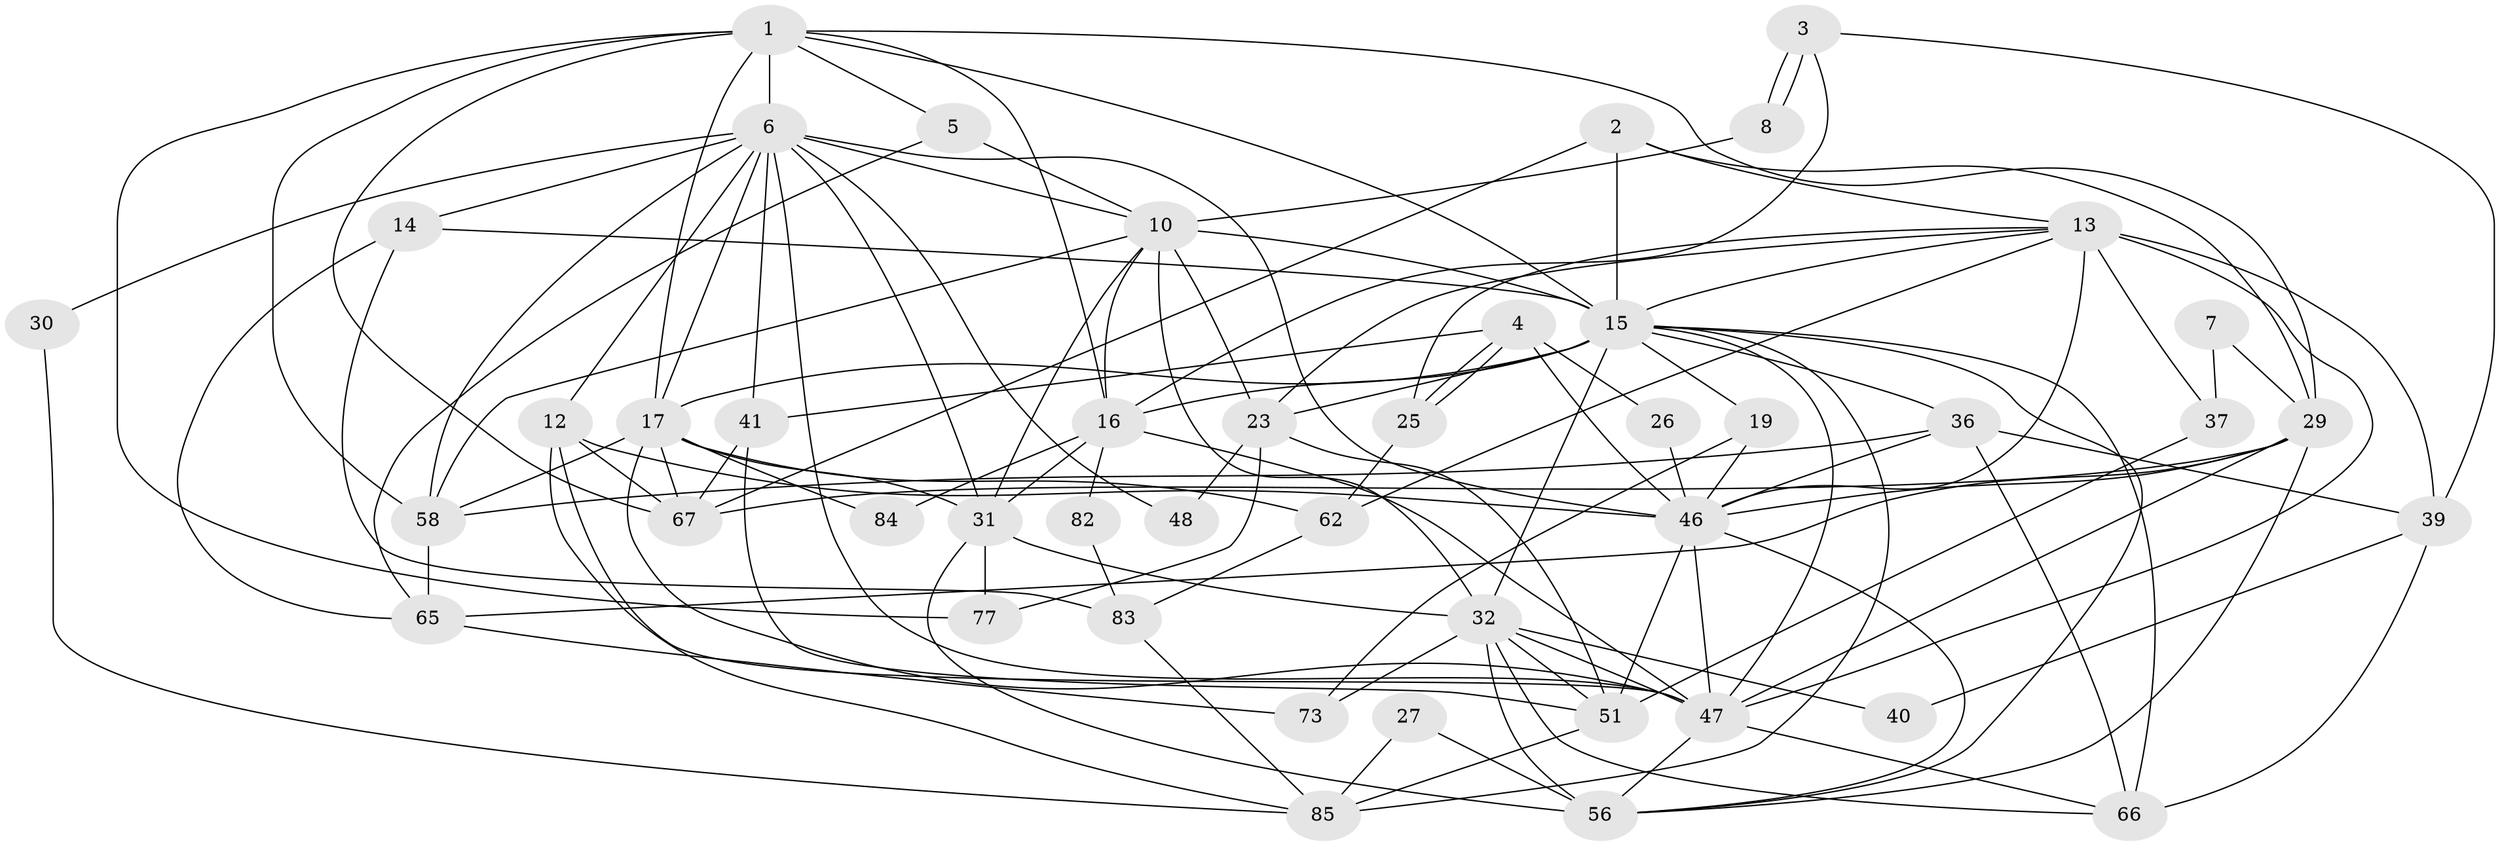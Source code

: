 // original degree distribution, {3: 0.26666666666666666, 5: 0.16666666666666666, 2: 0.18888888888888888, 4: 0.2, 6: 0.08888888888888889, 8: 0.011111111111111112, 7: 0.06666666666666667, 9: 0.011111111111111112}
// Generated by graph-tools (version 1.1) at 2025/15/03/09/25 04:15:14]
// undirected, 45 vertices, 123 edges
graph export_dot {
graph [start="1"]
  node [color=gray90,style=filled];
  1 [super="+64+9"];
  2 [super="+44"];
  3 [super="+49"];
  4;
  5;
  6 [super="+11+28"];
  7;
  8;
  10 [super="+35+72"];
  12 [super="+80"];
  13 [super="+55+22"];
  14 [super="+69"];
  15 [super="+24+34+43+86"];
  16 [super="+52"];
  17 [super="+75+74+20"];
  19 [super="+21"];
  23 [super="+88"];
  25;
  26;
  27;
  29 [super="+45"];
  30;
  31 [super="+70"];
  32 [super="+42"];
  36 [super="+53+81"];
  37;
  39;
  40;
  41 [super="+50"];
  46 [super="+87+63"];
  47 [super="+57+61"];
  48;
  51 [super="+60"];
  56 [super="+90+71"];
  58;
  62 [super="+68"];
  65;
  66;
  67 [super="+79"];
  73;
  77;
  82;
  83;
  84;
  85;
  1 -- 29;
  1 -- 5;
  1 -- 67;
  1 -- 16;
  1 -- 17;
  1 -- 6;
  1 -- 58;
  1 -- 77;
  1 -- 15;
  2 -- 15 [weight=2];
  2 -- 67;
  2 -- 29;
  2 -- 13;
  3 -- 8;
  3 -- 8;
  3 -- 16;
  3 -- 39;
  4 -- 25;
  4 -- 25;
  4 -- 26;
  4 -- 46;
  4 -- 41;
  5 -- 65;
  5 -- 10;
  6 -- 41;
  6 -- 31;
  6 -- 48;
  6 -- 58;
  6 -- 46;
  6 -- 10;
  6 -- 14;
  6 -- 17;
  6 -- 30;
  6 -- 47;
  6 -- 12;
  7 -- 37;
  7 -- 29;
  8 -- 10;
  10 -- 58;
  10 -- 23;
  10 -- 31;
  10 -- 15 [weight=3];
  10 -- 32;
  10 -- 16;
  12 -- 85;
  12 -- 67;
  12 -- 46;
  12 -- 47;
  13 -- 39 [weight=2];
  13 -- 25;
  13 -- 46;
  13 -- 47 [weight=2];
  13 -- 23;
  13 -- 37;
  13 -- 62;
  13 -- 15;
  14 -- 65;
  14 -- 83;
  14 -- 15;
  15 -- 23;
  15 -- 56;
  15 -- 17;
  15 -- 66;
  15 -- 36;
  15 -- 47;
  15 -- 85;
  15 -- 32;
  15 -- 19;
  15 -- 16;
  16 -- 31;
  16 -- 82;
  16 -- 84;
  16 -- 47;
  17 -- 84;
  17 -- 67;
  17 -- 58;
  17 -- 62;
  17 -- 47;
  17 -- 31;
  19 -- 73;
  19 -- 46;
  23 -- 51;
  23 -- 48;
  23 -- 77;
  25 -- 62;
  26 -- 46;
  27 -- 85;
  27 -- 56;
  29 -- 65;
  29 -- 46 [weight=2];
  29 -- 47;
  29 -- 67;
  29 -- 56;
  30 -- 85;
  31 -- 77;
  31 -- 56;
  31 -- 32;
  32 -- 40;
  32 -- 56 [weight=2];
  32 -- 51;
  32 -- 47;
  32 -- 66;
  32 -- 73;
  36 -- 46 [weight=2];
  36 -- 66;
  36 -- 39;
  36 -- 58;
  37 -- 51;
  39 -- 66;
  39 -- 40;
  41 -- 51;
  41 -- 67;
  46 -- 51;
  46 -- 56;
  46 -- 47;
  47 -- 66;
  47 -- 56;
  51 -- 85;
  58 -- 65;
  62 -- 83;
  65 -- 73;
  82 -- 83;
  83 -- 85;
}
